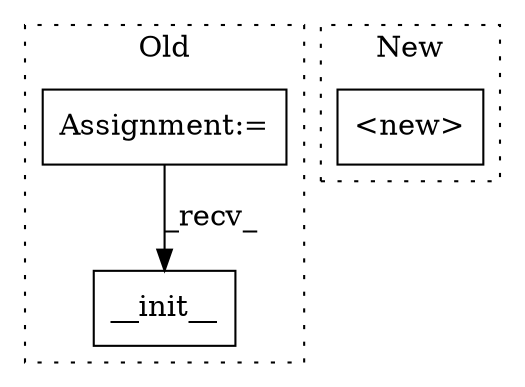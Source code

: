 digraph G {
subgraph cluster0 {
1 [label="__init__" a="32" s="374,387" l="9,1" shape="box"];
3 [label="Assignment:=" a="7" s="320" l="10" shape="box"];
label = "Old";
style="dotted";
}
subgraph cluster1 {
2 [label="<new>" a="46" s="343,366" l="6,2" shape="box"];
label = "New";
style="dotted";
}
3 -> 1 [label="_recv_"];
}